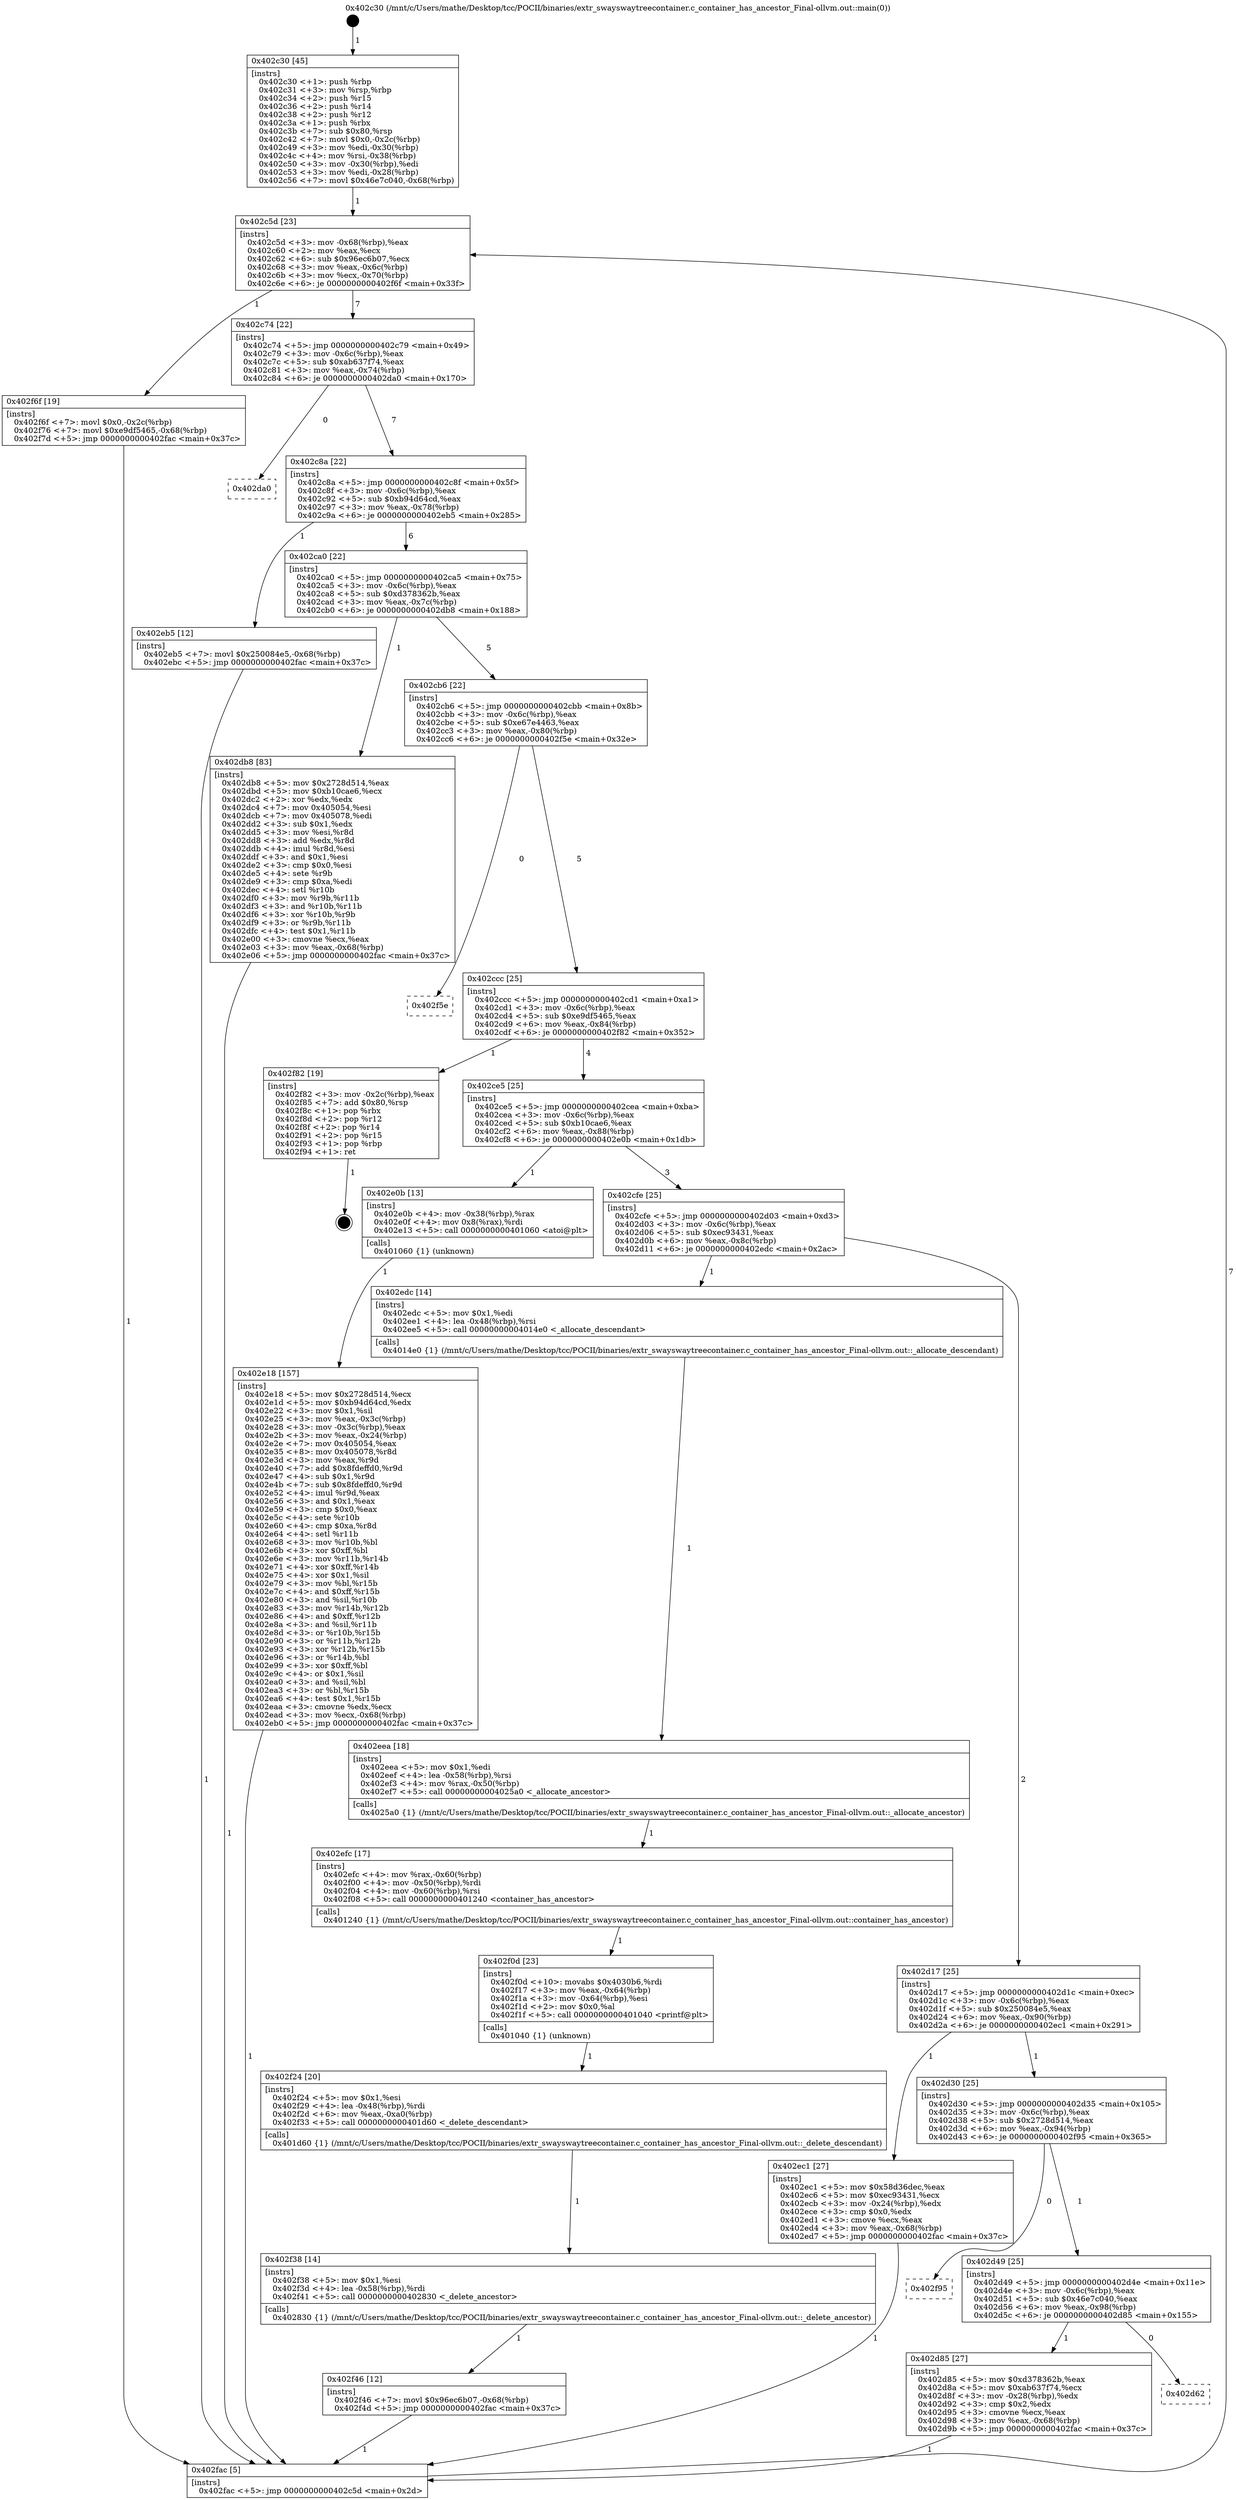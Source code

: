 digraph "0x402c30" {
  label = "0x402c30 (/mnt/c/Users/mathe/Desktop/tcc/POCII/binaries/extr_swayswaytreecontainer.c_container_has_ancestor_Final-ollvm.out::main(0))"
  labelloc = "t"
  node[shape=record]

  Entry [label="",width=0.3,height=0.3,shape=circle,fillcolor=black,style=filled]
  "0x402c5d" [label="{
     0x402c5d [23]\l
     | [instrs]\l
     &nbsp;&nbsp;0x402c5d \<+3\>: mov -0x68(%rbp),%eax\l
     &nbsp;&nbsp;0x402c60 \<+2\>: mov %eax,%ecx\l
     &nbsp;&nbsp;0x402c62 \<+6\>: sub $0x96ec6b07,%ecx\l
     &nbsp;&nbsp;0x402c68 \<+3\>: mov %eax,-0x6c(%rbp)\l
     &nbsp;&nbsp;0x402c6b \<+3\>: mov %ecx,-0x70(%rbp)\l
     &nbsp;&nbsp;0x402c6e \<+6\>: je 0000000000402f6f \<main+0x33f\>\l
  }"]
  "0x402f6f" [label="{
     0x402f6f [19]\l
     | [instrs]\l
     &nbsp;&nbsp;0x402f6f \<+7\>: movl $0x0,-0x2c(%rbp)\l
     &nbsp;&nbsp;0x402f76 \<+7\>: movl $0xe9df5465,-0x68(%rbp)\l
     &nbsp;&nbsp;0x402f7d \<+5\>: jmp 0000000000402fac \<main+0x37c\>\l
  }"]
  "0x402c74" [label="{
     0x402c74 [22]\l
     | [instrs]\l
     &nbsp;&nbsp;0x402c74 \<+5\>: jmp 0000000000402c79 \<main+0x49\>\l
     &nbsp;&nbsp;0x402c79 \<+3\>: mov -0x6c(%rbp),%eax\l
     &nbsp;&nbsp;0x402c7c \<+5\>: sub $0xab637f74,%eax\l
     &nbsp;&nbsp;0x402c81 \<+3\>: mov %eax,-0x74(%rbp)\l
     &nbsp;&nbsp;0x402c84 \<+6\>: je 0000000000402da0 \<main+0x170\>\l
  }"]
  Exit [label="",width=0.3,height=0.3,shape=circle,fillcolor=black,style=filled,peripheries=2]
  "0x402da0" [label="{
     0x402da0\l
  }", style=dashed]
  "0x402c8a" [label="{
     0x402c8a [22]\l
     | [instrs]\l
     &nbsp;&nbsp;0x402c8a \<+5\>: jmp 0000000000402c8f \<main+0x5f\>\l
     &nbsp;&nbsp;0x402c8f \<+3\>: mov -0x6c(%rbp),%eax\l
     &nbsp;&nbsp;0x402c92 \<+5\>: sub $0xb94d64cd,%eax\l
     &nbsp;&nbsp;0x402c97 \<+3\>: mov %eax,-0x78(%rbp)\l
     &nbsp;&nbsp;0x402c9a \<+6\>: je 0000000000402eb5 \<main+0x285\>\l
  }"]
  "0x402f46" [label="{
     0x402f46 [12]\l
     | [instrs]\l
     &nbsp;&nbsp;0x402f46 \<+7\>: movl $0x96ec6b07,-0x68(%rbp)\l
     &nbsp;&nbsp;0x402f4d \<+5\>: jmp 0000000000402fac \<main+0x37c\>\l
  }"]
  "0x402eb5" [label="{
     0x402eb5 [12]\l
     | [instrs]\l
     &nbsp;&nbsp;0x402eb5 \<+7\>: movl $0x250084e5,-0x68(%rbp)\l
     &nbsp;&nbsp;0x402ebc \<+5\>: jmp 0000000000402fac \<main+0x37c\>\l
  }"]
  "0x402ca0" [label="{
     0x402ca0 [22]\l
     | [instrs]\l
     &nbsp;&nbsp;0x402ca0 \<+5\>: jmp 0000000000402ca5 \<main+0x75\>\l
     &nbsp;&nbsp;0x402ca5 \<+3\>: mov -0x6c(%rbp),%eax\l
     &nbsp;&nbsp;0x402ca8 \<+5\>: sub $0xd378362b,%eax\l
     &nbsp;&nbsp;0x402cad \<+3\>: mov %eax,-0x7c(%rbp)\l
     &nbsp;&nbsp;0x402cb0 \<+6\>: je 0000000000402db8 \<main+0x188\>\l
  }"]
  "0x402f38" [label="{
     0x402f38 [14]\l
     | [instrs]\l
     &nbsp;&nbsp;0x402f38 \<+5\>: mov $0x1,%esi\l
     &nbsp;&nbsp;0x402f3d \<+4\>: lea -0x58(%rbp),%rdi\l
     &nbsp;&nbsp;0x402f41 \<+5\>: call 0000000000402830 \<_delete_ancestor\>\l
     | [calls]\l
     &nbsp;&nbsp;0x402830 \{1\} (/mnt/c/Users/mathe/Desktop/tcc/POCII/binaries/extr_swayswaytreecontainer.c_container_has_ancestor_Final-ollvm.out::_delete_ancestor)\l
  }"]
  "0x402db8" [label="{
     0x402db8 [83]\l
     | [instrs]\l
     &nbsp;&nbsp;0x402db8 \<+5\>: mov $0x2728d514,%eax\l
     &nbsp;&nbsp;0x402dbd \<+5\>: mov $0xb10cae6,%ecx\l
     &nbsp;&nbsp;0x402dc2 \<+2\>: xor %edx,%edx\l
     &nbsp;&nbsp;0x402dc4 \<+7\>: mov 0x405054,%esi\l
     &nbsp;&nbsp;0x402dcb \<+7\>: mov 0x405078,%edi\l
     &nbsp;&nbsp;0x402dd2 \<+3\>: sub $0x1,%edx\l
     &nbsp;&nbsp;0x402dd5 \<+3\>: mov %esi,%r8d\l
     &nbsp;&nbsp;0x402dd8 \<+3\>: add %edx,%r8d\l
     &nbsp;&nbsp;0x402ddb \<+4\>: imul %r8d,%esi\l
     &nbsp;&nbsp;0x402ddf \<+3\>: and $0x1,%esi\l
     &nbsp;&nbsp;0x402de2 \<+3\>: cmp $0x0,%esi\l
     &nbsp;&nbsp;0x402de5 \<+4\>: sete %r9b\l
     &nbsp;&nbsp;0x402de9 \<+3\>: cmp $0xa,%edi\l
     &nbsp;&nbsp;0x402dec \<+4\>: setl %r10b\l
     &nbsp;&nbsp;0x402df0 \<+3\>: mov %r9b,%r11b\l
     &nbsp;&nbsp;0x402df3 \<+3\>: and %r10b,%r11b\l
     &nbsp;&nbsp;0x402df6 \<+3\>: xor %r10b,%r9b\l
     &nbsp;&nbsp;0x402df9 \<+3\>: or %r9b,%r11b\l
     &nbsp;&nbsp;0x402dfc \<+4\>: test $0x1,%r11b\l
     &nbsp;&nbsp;0x402e00 \<+3\>: cmovne %ecx,%eax\l
     &nbsp;&nbsp;0x402e03 \<+3\>: mov %eax,-0x68(%rbp)\l
     &nbsp;&nbsp;0x402e06 \<+5\>: jmp 0000000000402fac \<main+0x37c\>\l
  }"]
  "0x402cb6" [label="{
     0x402cb6 [22]\l
     | [instrs]\l
     &nbsp;&nbsp;0x402cb6 \<+5\>: jmp 0000000000402cbb \<main+0x8b\>\l
     &nbsp;&nbsp;0x402cbb \<+3\>: mov -0x6c(%rbp),%eax\l
     &nbsp;&nbsp;0x402cbe \<+5\>: sub $0xe67e4463,%eax\l
     &nbsp;&nbsp;0x402cc3 \<+3\>: mov %eax,-0x80(%rbp)\l
     &nbsp;&nbsp;0x402cc6 \<+6\>: je 0000000000402f5e \<main+0x32e\>\l
  }"]
  "0x402f24" [label="{
     0x402f24 [20]\l
     | [instrs]\l
     &nbsp;&nbsp;0x402f24 \<+5\>: mov $0x1,%esi\l
     &nbsp;&nbsp;0x402f29 \<+4\>: lea -0x48(%rbp),%rdi\l
     &nbsp;&nbsp;0x402f2d \<+6\>: mov %eax,-0xa0(%rbp)\l
     &nbsp;&nbsp;0x402f33 \<+5\>: call 0000000000401d60 \<_delete_descendant\>\l
     | [calls]\l
     &nbsp;&nbsp;0x401d60 \{1\} (/mnt/c/Users/mathe/Desktop/tcc/POCII/binaries/extr_swayswaytreecontainer.c_container_has_ancestor_Final-ollvm.out::_delete_descendant)\l
  }"]
  "0x402f5e" [label="{
     0x402f5e\l
  }", style=dashed]
  "0x402ccc" [label="{
     0x402ccc [25]\l
     | [instrs]\l
     &nbsp;&nbsp;0x402ccc \<+5\>: jmp 0000000000402cd1 \<main+0xa1\>\l
     &nbsp;&nbsp;0x402cd1 \<+3\>: mov -0x6c(%rbp),%eax\l
     &nbsp;&nbsp;0x402cd4 \<+5\>: sub $0xe9df5465,%eax\l
     &nbsp;&nbsp;0x402cd9 \<+6\>: mov %eax,-0x84(%rbp)\l
     &nbsp;&nbsp;0x402cdf \<+6\>: je 0000000000402f82 \<main+0x352\>\l
  }"]
  "0x402f0d" [label="{
     0x402f0d [23]\l
     | [instrs]\l
     &nbsp;&nbsp;0x402f0d \<+10\>: movabs $0x4030b6,%rdi\l
     &nbsp;&nbsp;0x402f17 \<+3\>: mov %eax,-0x64(%rbp)\l
     &nbsp;&nbsp;0x402f1a \<+3\>: mov -0x64(%rbp),%esi\l
     &nbsp;&nbsp;0x402f1d \<+2\>: mov $0x0,%al\l
     &nbsp;&nbsp;0x402f1f \<+5\>: call 0000000000401040 \<printf@plt\>\l
     | [calls]\l
     &nbsp;&nbsp;0x401040 \{1\} (unknown)\l
  }"]
  "0x402f82" [label="{
     0x402f82 [19]\l
     | [instrs]\l
     &nbsp;&nbsp;0x402f82 \<+3\>: mov -0x2c(%rbp),%eax\l
     &nbsp;&nbsp;0x402f85 \<+7\>: add $0x80,%rsp\l
     &nbsp;&nbsp;0x402f8c \<+1\>: pop %rbx\l
     &nbsp;&nbsp;0x402f8d \<+2\>: pop %r12\l
     &nbsp;&nbsp;0x402f8f \<+2\>: pop %r14\l
     &nbsp;&nbsp;0x402f91 \<+2\>: pop %r15\l
     &nbsp;&nbsp;0x402f93 \<+1\>: pop %rbp\l
     &nbsp;&nbsp;0x402f94 \<+1\>: ret\l
  }"]
  "0x402ce5" [label="{
     0x402ce5 [25]\l
     | [instrs]\l
     &nbsp;&nbsp;0x402ce5 \<+5\>: jmp 0000000000402cea \<main+0xba\>\l
     &nbsp;&nbsp;0x402cea \<+3\>: mov -0x6c(%rbp),%eax\l
     &nbsp;&nbsp;0x402ced \<+5\>: sub $0xb10cae6,%eax\l
     &nbsp;&nbsp;0x402cf2 \<+6\>: mov %eax,-0x88(%rbp)\l
     &nbsp;&nbsp;0x402cf8 \<+6\>: je 0000000000402e0b \<main+0x1db\>\l
  }"]
  "0x402efc" [label="{
     0x402efc [17]\l
     | [instrs]\l
     &nbsp;&nbsp;0x402efc \<+4\>: mov %rax,-0x60(%rbp)\l
     &nbsp;&nbsp;0x402f00 \<+4\>: mov -0x50(%rbp),%rdi\l
     &nbsp;&nbsp;0x402f04 \<+4\>: mov -0x60(%rbp),%rsi\l
     &nbsp;&nbsp;0x402f08 \<+5\>: call 0000000000401240 \<container_has_ancestor\>\l
     | [calls]\l
     &nbsp;&nbsp;0x401240 \{1\} (/mnt/c/Users/mathe/Desktop/tcc/POCII/binaries/extr_swayswaytreecontainer.c_container_has_ancestor_Final-ollvm.out::container_has_ancestor)\l
  }"]
  "0x402e0b" [label="{
     0x402e0b [13]\l
     | [instrs]\l
     &nbsp;&nbsp;0x402e0b \<+4\>: mov -0x38(%rbp),%rax\l
     &nbsp;&nbsp;0x402e0f \<+4\>: mov 0x8(%rax),%rdi\l
     &nbsp;&nbsp;0x402e13 \<+5\>: call 0000000000401060 \<atoi@plt\>\l
     | [calls]\l
     &nbsp;&nbsp;0x401060 \{1\} (unknown)\l
  }"]
  "0x402cfe" [label="{
     0x402cfe [25]\l
     | [instrs]\l
     &nbsp;&nbsp;0x402cfe \<+5\>: jmp 0000000000402d03 \<main+0xd3\>\l
     &nbsp;&nbsp;0x402d03 \<+3\>: mov -0x6c(%rbp),%eax\l
     &nbsp;&nbsp;0x402d06 \<+5\>: sub $0xec93431,%eax\l
     &nbsp;&nbsp;0x402d0b \<+6\>: mov %eax,-0x8c(%rbp)\l
     &nbsp;&nbsp;0x402d11 \<+6\>: je 0000000000402edc \<main+0x2ac\>\l
  }"]
  "0x402eea" [label="{
     0x402eea [18]\l
     | [instrs]\l
     &nbsp;&nbsp;0x402eea \<+5\>: mov $0x1,%edi\l
     &nbsp;&nbsp;0x402eef \<+4\>: lea -0x58(%rbp),%rsi\l
     &nbsp;&nbsp;0x402ef3 \<+4\>: mov %rax,-0x50(%rbp)\l
     &nbsp;&nbsp;0x402ef7 \<+5\>: call 00000000004025a0 \<_allocate_ancestor\>\l
     | [calls]\l
     &nbsp;&nbsp;0x4025a0 \{1\} (/mnt/c/Users/mathe/Desktop/tcc/POCII/binaries/extr_swayswaytreecontainer.c_container_has_ancestor_Final-ollvm.out::_allocate_ancestor)\l
  }"]
  "0x402edc" [label="{
     0x402edc [14]\l
     | [instrs]\l
     &nbsp;&nbsp;0x402edc \<+5\>: mov $0x1,%edi\l
     &nbsp;&nbsp;0x402ee1 \<+4\>: lea -0x48(%rbp),%rsi\l
     &nbsp;&nbsp;0x402ee5 \<+5\>: call 00000000004014e0 \<_allocate_descendant\>\l
     | [calls]\l
     &nbsp;&nbsp;0x4014e0 \{1\} (/mnt/c/Users/mathe/Desktop/tcc/POCII/binaries/extr_swayswaytreecontainer.c_container_has_ancestor_Final-ollvm.out::_allocate_descendant)\l
  }"]
  "0x402d17" [label="{
     0x402d17 [25]\l
     | [instrs]\l
     &nbsp;&nbsp;0x402d17 \<+5\>: jmp 0000000000402d1c \<main+0xec\>\l
     &nbsp;&nbsp;0x402d1c \<+3\>: mov -0x6c(%rbp),%eax\l
     &nbsp;&nbsp;0x402d1f \<+5\>: sub $0x250084e5,%eax\l
     &nbsp;&nbsp;0x402d24 \<+6\>: mov %eax,-0x90(%rbp)\l
     &nbsp;&nbsp;0x402d2a \<+6\>: je 0000000000402ec1 \<main+0x291\>\l
  }"]
  "0x402e18" [label="{
     0x402e18 [157]\l
     | [instrs]\l
     &nbsp;&nbsp;0x402e18 \<+5\>: mov $0x2728d514,%ecx\l
     &nbsp;&nbsp;0x402e1d \<+5\>: mov $0xb94d64cd,%edx\l
     &nbsp;&nbsp;0x402e22 \<+3\>: mov $0x1,%sil\l
     &nbsp;&nbsp;0x402e25 \<+3\>: mov %eax,-0x3c(%rbp)\l
     &nbsp;&nbsp;0x402e28 \<+3\>: mov -0x3c(%rbp),%eax\l
     &nbsp;&nbsp;0x402e2b \<+3\>: mov %eax,-0x24(%rbp)\l
     &nbsp;&nbsp;0x402e2e \<+7\>: mov 0x405054,%eax\l
     &nbsp;&nbsp;0x402e35 \<+8\>: mov 0x405078,%r8d\l
     &nbsp;&nbsp;0x402e3d \<+3\>: mov %eax,%r9d\l
     &nbsp;&nbsp;0x402e40 \<+7\>: add $0x8fdeffd0,%r9d\l
     &nbsp;&nbsp;0x402e47 \<+4\>: sub $0x1,%r9d\l
     &nbsp;&nbsp;0x402e4b \<+7\>: sub $0x8fdeffd0,%r9d\l
     &nbsp;&nbsp;0x402e52 \<+4\>: imul %r9d,%eax\l
     &nbsp;&nbsp;0x402e56 \<+3\>: and $0x1,%eax\l
     &nbsp;&nbsp;0x402e59 \<+3\>: cmp $0x0,%eax\l
     &nbsp;&nbsp;0x402e5c \<+4\>: sete %r10b\l
     &nbsp;&nbsp;0x402e60 \<+4\>: cmp $0xa,%r8d\l
     &nbsp;&nbsp;0x402e64 \<+4\>: setl %r11b\l
     &nbsp;&nbsp;0x402e68 \<+3\>: mov %r10b,%bl\l
     &nbsp;&nbsp;0x402e6b \<+3\>: xor $0xff,%bl\l
     &nbsp;&nbsp;0x402e6e \<+3\>: mov %r11b,%r14b\l
     &nbsp;&nbsp;0x402e71 \<+4\>: xor $0xff,%r14b\l
     &nbsp;&nbsp;0x402e75 \<+4\>: xor $0x1,%sil\l
     &nbsp;&nbsp;0x402e79 \<+3\>: mov %bl,%r15b\l
     &nbsp;&nbsp;0x402e7c \<+4\>: and $0xff,%r15b\l
     &nbsp;&nbsp;0x402e80 \<+3\>: and %sil,%r10b\l
     &nbsp;&nbsp;0x402e83 \<+3\>: mov %r14b,%r12b\l
     &nbsp;&nbsp;0x402e86 \<+4\>: and $0xff,%r12b\l
     &nbsp;&nbsp;0x402e8a \<+3\>: and %sil,%r11b\l
     &nbsp;&nbsp;0x402e8d \<+3\>: or %r10b,%r15b\l
     &nbsp;&nbsp;0x402e90 \<+3\>: or %r11b,%r12b\l
     &nbsp;&nbsp;0x402e93 \<+3\>: xor %r12b,%r15b\l
     &nbsp;&nbsp;0x402e96 \<+3\>: or %r14b,%bl\l
     &nbsp;&nbsp;0x402e99 \<+3\>: xor $0xff,%bl\l
     &nbsp;&nbsp;0x402e9c \<+4\>: or $0x1,%sil\l
     &nbsp;&nbsp;0x402ea0 \<+3\>: and %sil,%bl\l
     &nbsp;&nbsp;0x402ea3 \<+3\>: or %bl,%r15b\l
     &nbsp;&nbsp;0x402ea6 \<+4\>: test $0x1,%r15b\l
     &nbsp;&nbsp;0x402eaa \<+3\>: cmovne %edx,%ecx\l
     &nbsp;&nbsp;0x402ead \<+3\>: mov %ecx,-0x68(%rbp)\l
     &nbsp;&nbsp;0x402eb0 \<+5\>: jmp 0000000000402fac \<main+0x37c\>\l
  }"]
  "0x402ec1" [label="{
     0x402ec1 [27]\l
     | [instrs]\l
     &nbsp;&nbsp;0x402ec1 \<+5\>: mov $0x58d36dec,%eax\l
     &nbsp;&nbsp;0x402ec6 \<+5\>: mov $0xec93431,%ecx\l
     &nbsp;&nbsp;0x402ecb \<+3\>: mov -0x24(%rbp),%edx\l
     &nbsp;&nbsp;0x402ece \<+3\>: cmp $0x0,%edx\l
     &nbsp;&nbsp;0x402ed1 \<+3\>: cmove %ecx,%eax\l
     &nbsp;&nbsp;0x402ed4 \<+3\>: mov %eax,-0x68(%rbp)\l
     &nbsp;&nbsp;0x402ed7 \<+5\>: jmp 0000000000402fac \<main+0x37c\>\l
  }"]
  "0x402d30" [label="{
     0x402d30 [25]\l
     | [instrs]\l
     &nbsp;&nbsp;0x402d30 \<+5\>: jmp 0000000000402d35 \<main+0x105\>\l
     &nbsp;&nbsp;0x402d35 \<+3\>: mov -0x6c(%rbp),%eax\l
     &nbsp;&nbsp;0x402d38 \<+5\>: sub $0x2728d514,%eax\l
     &nbsp;&nbsp;0x402d3d \<+6\>: mov %eax,-0x94(%rbp)\l
     &nbsp;&nbsp;0x402d43 \<+6\>: je 0000000000402f95 \<main+0x365\>\l
  }"]
  "0x402c30" [label="{
     0x402c30 [45]\l
     | [instrs]\l
     &nbsp;&nbsp;0x402c30 \<+1\>: push %rbp\l
     &nbsp;&nbsp;0x402c31 \<+3\>: mov %rsp,%rbp\l
     &nbsp;&nbsp;0x402c34 \<+2\>: push %r15\l
     &nbsp;&nbsp;0x402c36 \<+2\>: push %r14\l
     &nbsp;&nbsp;0x402c38 \<+2\>: push %r12\l
     &nbsp;&nbsp;0x402c3a \<+1\>: push %rbx\l
     &nbsp;&nbsp;0x402c3b \<+7\>: sub $0x80,%rsp\l
     &nbsp;&nbsp;0x402c42 \<+7\>: movl $0x0,-0x2c(%rbp)\l
     &nbsp;&nbsp;0x402c49 \<+3\>: mov %edi,-0x30(%rbp)\l
     &nbsp;&nbsp;0x402c4c \<+4\>: mov %rsi,-0x38(%rbp)\l
     &nbsp;&nbsp;0x402c50 \<+3\>: mov -0x30(%rbp),%edi\l
     &nbsp;&nbsp;0x402c53 \<+3\>: mov %edi,-0x28(%rbp)\l
     &nbsp;&nbsp;0x402c56 \<+7\>: movl $0x46e7c040,-0x68(%rbp)\l
  }"]
  "0x402f95" [label="{
     0x402f95\l
  }", style=dashed]
  "0x402d49" [label="{
     0x402d49 [25]\l
     | [instrs]\l
     &nbsp;&nbsp;0x402d49 \<+5\>: jmp 0000000000402d4e \<main+0x11e\>\l
     &nbsp;&nbsp;0x402d4e \<+3\>: mov -0x6c(%rbp),%eax\l
     &nbsp;&nbsp;0x402d51 \<+5\>: sub $0x46e7c040,%eax\l
     &nbsp;&nbsp;0x402d56 \<+6\>: mov %eax,-0x98(%rbp)\l
     &nbsp;&nbsp;0x402d5c \<+6\>: je 0000000000402d85 \<main+0x155\>\l
  }"]
  "0x402fac" [label="{
     0x402fac [5]\l
     | [instrs]\l
     &nbsp;&nbsp;0x402fac \<+5\>: jmp 0000000000402c5d \<main+0x2d\>\l
  }"]
  "0x402d85" [label="{
     0x402d85 [27]\l
     | [instrs]\l
     &nbsp;&nbsp;0x402d85 \<+5\>: mov $0xd378362b,%eax\l
     &nbsp;&nbsp;0x402d8a \<+5\>: mov $0xab637f74,%ecx\l
     &nbsp;&nbsp;0x402d8f \<+3\>: mov -0x28(%rbp),%edx\l
     &nbsp;&nbsp;0x402d92 \<+3\>: cmp $0x2,%edx\l
     &nbsp;&nbsp;0x402d95 \<+3\>: cmovne %ecx,%eax\l
     &nbsp;&nbsp;0x402d98 \<+3\>: mov %eax,-0x68(%rbp)\l
     &nbsp;&nbsp;0x402d9b \<+5\>: jmp 0000000000402fac \<main+0x37c\>\l
  }"]
  "0x402d62" [label="{
     0x402d62\l
  }", style=dashed]
  Entry -> "0x402c30" [label=" 1"]
  "0x402c5d" -> "0x402f6f" [label=" 1"]
  "0x402c5d" -> "0x402c74" [label=" 7"]
  "0x402f82" -> Exit [label=" 1"]
  "0x402c74" -> "0x402da0" [label=" 0"]
  "0x402c74" -> "0x402c8a" [label=" 7"]
  "0x402f6f" -> "0x402fac" [label=" 1"]
  "0x402c8a" -> "0x402eb5" [label=" 1"]
  "0x402c8a" -> "0x402ca0" [label=" 6"]
  "0x402f46" -> "0x402fac" [label=" 1"]
  "0x402ca0" -> "0x402db8" [label=" 1"]
  "0x402ca0" -> "0x402cb6" [label=" 5"]
  "0x402f38" -> "0x402f46" [label=" 1"]
  "0x402cb6" -> "0x402f5e" [label=" 0"]
  "0x402cb6" -> "0x402ccc" [label=" 5"]
  "0x402f24" -> "0x402f38" [label=" 1"]
  "0x402ccc" -> "0x402f82" [label=" 1"]
  "0x402ccc" -> "0x402ce5" [label=" 4"]
  "0x402f0d" -> "0x402f24" [label=" 1"]
  "0x402ce5" -> "0x402e0b" [label=" 1"]
  "0x402ce5" -> "0x402cfe" [label=" 3"]
  "0x402efc" -> "0x402f0d" [label=" 1"]
  "0x402cfe" -> "0x402edc" [label=" 1"]
  "0x402cfe" -> "0x402d17" [label=" 2"]
  "0x402eea" -> "0x402efc" [label=" 1"]
  "0x402d17" -> "0x402ec1" [label=" 1"]
  "0x402d17" -> "0x402d30" [label=" 1"]
  "0x402edc" -> "0x402eea" [label=" 1"]
  "0x402d30" -> "0x402f95" [label=" 0"]
  "0x402d30" -> "0x402d49" [label=" 1"]
  "0x402ec1" -> "0x402fac" [label=" 1"]
  "0x402d49" -> "0x402d85" [label=" 1"]
  "0x402d49" -> "0x402d62" [label=" 0"]
  "0x402d85" -> "0x402fac" [label=" 1"]
  "0x402c30" -> "0x402c5d" [label=" 1"]
  "0x402fac" -> "0x402c5d" [label=" 7"]
  "0x402db8" -> "0x402fac" [label=" 1"]
  "0x402e0b" -> "0x402e18" [label=" 1"]
  "0x402e18" -> "0x402fac" [label=" 1"]
  "0x402eb5" -> "0x402fac" [label=" 1"]
}
